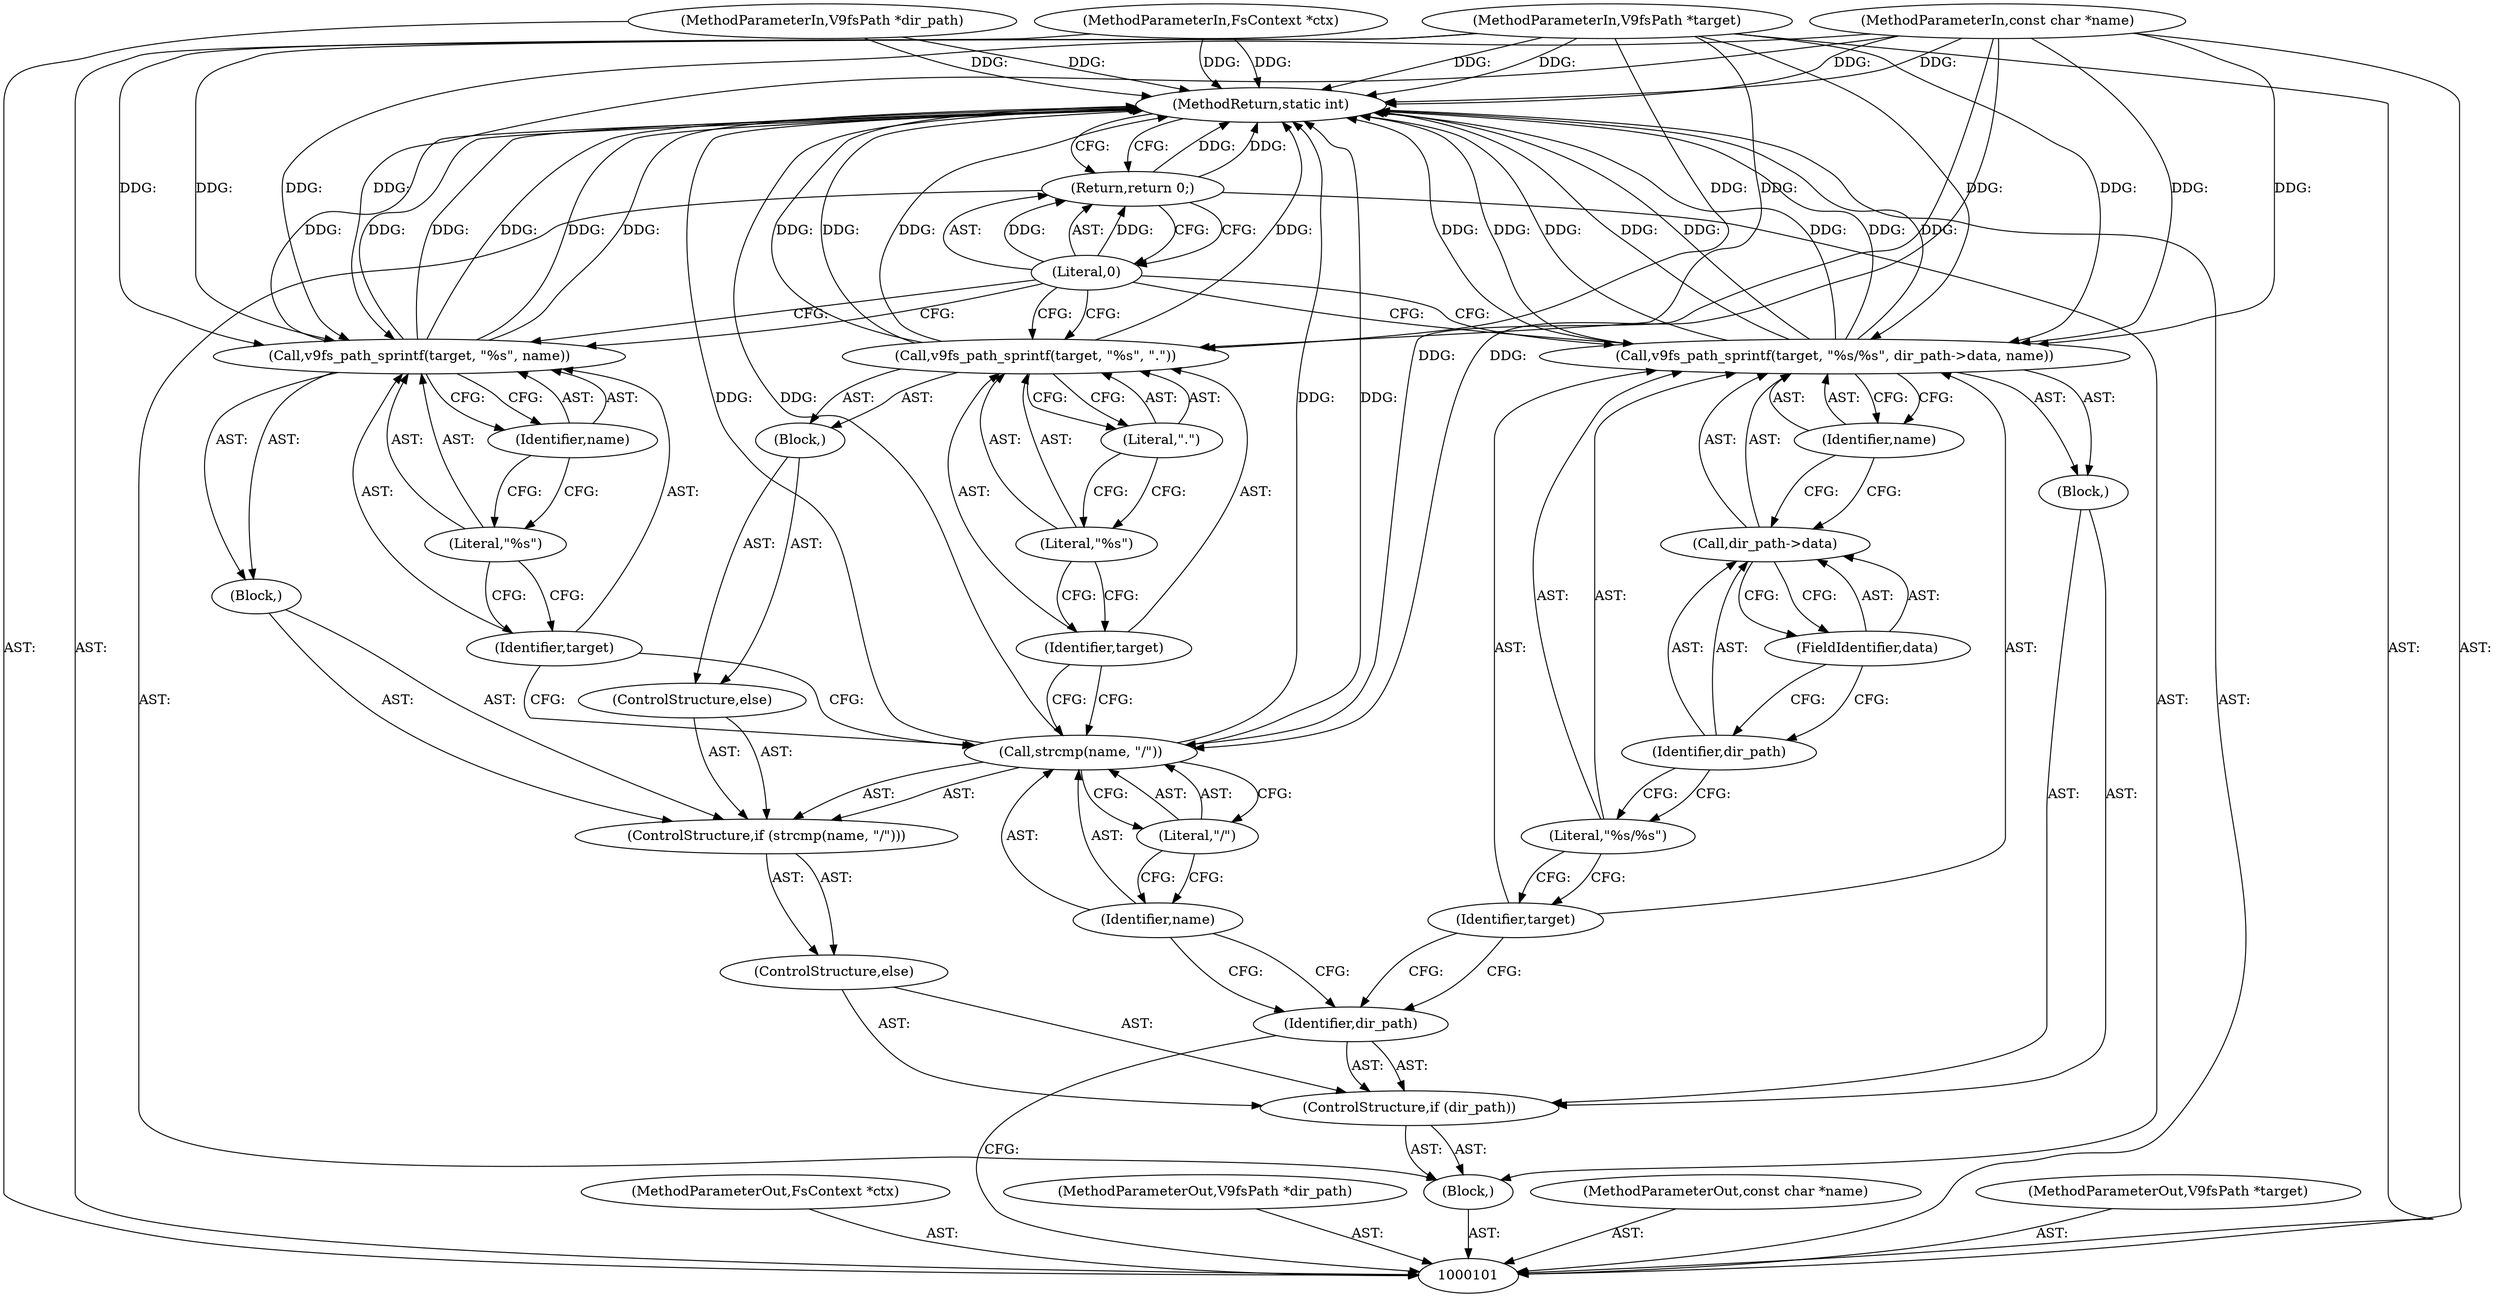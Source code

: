 digraph "0_qemu_9c6b899f7a46893ab3b671e341a2234e9c0c060e" {
"1000135" [label="(MethodReturn,static int)"];
"1000102" [label="(MethodParameterIn,FsContext *ctx)"];
"1000160" [label="(MethodParameterOut,FsContext *ctx)"];
"1000103" [label="(MethodParameterIn,V9fsPath *dir_path)"];
"1000161" [label="(MethodParameterOut,V9fsPath *dir_path)"];
"1000130" [label="(Identifier,target)"];
"1000131" [label="(Literal,\"%s\")"];
"1000132" [label="(Literal,\".\")"];
"1000129" [label="(Call,v9fs_path_sprintf(target, \"%s\", \".\"))"];
"1000134" [label="(Literal,0)"];
"1000133" [label="(Return,return 0;)"];
"1000104" [label="(MethodParameterIn,const char *name)"];
"1000162" [label="(MethodParameterOut,const char *name)"];
"1000105" [label="(MethodParameterIn,V9fsPath *target)"];
"1000163" [label="(MethodParameterOut,V9fsPath *target)"];
"1000106" [label="(Block,)"];
"1000109" [label="(Block,)"];
"1000107" [label="(ControlStructure,if (dir_path))"];
"1000108" [label="(Identifier,dir_path)"];
"1000111" [label="(Identifier,target)"];
"1000112" [label="(Literal,\"%s/%s\")"];
"1000113" [label="(Call,dir_path->data)"];
"1000114" [label="(Identifier,dir_path)"];
"1000115" [label="(FieldIdentifier,data)"];
"1000116" [label="(Identifier,name)"];
"1000110" [label="(Call,v9fs_path_sprintf(target, \"%s/%s\", dir_path->data, name))"];
"1000118" [label="(ControlStructure,if (strcmp(name, \"/\")))"];
"1000119" [label="(Call,strcmp(name, \"/\"))"];
"1000120" [label="(Identifier,name)"];
"1000121" [label="(Literal,\"/\")"];
"1000122" [label="(Block,)"];
"1000117" [label="(ControlStructure,else)"];
"1000124" [label="(Identifier,target)"];
"1000125" [label="(Literal,\"%s\")"];
"1000126" [label="(Identifier,name)"];
"1000123" [label="(Call,v9fs_path_sprintf(target, \"%s\", name))"];
"1000128" [label="(Block,)"];
"1000127" [label="(ControlStructure,else)"];
"1000135" -> "1000101"  [label="AST: "];
"1000135" -> "1000133"  [label="CFG: "];
"1000104" -> "1000135"  [label="DDG: "];
"1000105" -> "1000135"  [label="DDG: "];
"1000123" -> "1000135"  [label="DDG: "];
"1000123" -> "1000135"  [label="DDG: "];
"1000123" -> "1000135"  [label="DDG: "];
"1000102" -> "1000135"  [label="DDG: "];
"1000119" -> "1000135"  [label="DDG: "];
"1000119" -> "1000135"  [label="DDG: "];
"1000129" -> "1000135"  [label="DDG: "];
"1000129" -> "1000135"  [label="DDG: "];
"1000103" -> "1000135"  [label="DDG: "];
"1000110" -> "1000135"  [label="DDG: "];
"1000110" -> "1000135"  [label="DDG: "];
"1000110" -> "1000135"  [label="DDG: "];
"1000110" -> "1000135"  [label="DDG: "];
"1000133" -> "1000135"  [label="DDG: "];
"1000102" -> "1000101"  [label="AST: "];
"1000102" -> "1000135"  [label="DDG: "];
"1000160" -> "1000101"  [label="AST: "];
"1000103" -> "1000101"  [label="AST: "];
"1000103" -> "1000135"  [label="DDG: "];
"1000161" -> "1000101"  [label="AST: "];
"1000130" -> "1000129"  [label="AST: "];
"1000130" -> "1000119"  [label="CFG: "];
"1000131" -> "1000130"  [label="CFG: "];
"1000131" -> "1000129"  [label="AST: "];
"1000131" -> "1000130"  [label="CFG: "];
"1000132" -> "1000131"  [label="CFG: "];
"1000132" -> "1000129"  [label="AST: "];
"1000132" -> "1000131"  [label="CFG: "];
"1000129" -> "1000132"  [label="CFG: "];
"1000129" -> "1000128"  [label="AST: "];
"1000129" -> "1000132"  [label="CFG: "];
"1000130" -> "1000129"  [label="AST: "];
"1000131" -> "1000129"  [label="AST: "];
"1000132" -> "1000129"  [label="AST: "];
"1000134" -> "1000129"  [label="CFG: "];
"1000129" -> "1000135"  [label="DDG: "];
"1000129" -> "1000135"  [label="DDG: "];
"1000105" -> "1000129"  [label="DDG: "];
"1000134" -> "1000133"  [label="AST: "];
"1000134" -> "1000110"  [label="CFG: "];
"1000134" -> "1000123"  [label="CFG: "];
"1000134" -> "1000129"  [label="CFG: "];
"1000133" -> "1000134"  [label="CFG: "];
"1000134" -> "1000133"  [label="DDG: "];
"1000133" -> "1000106"  [label="AST: "];
"1000133" -> "1000134"  [label="CFG: "];
"1000134" -> "1000133"  [label="AST: "];
"1000135" -> "1000133"  [label="CFG: "];
"1000133" -> "1000135"  [label="DDG: "];
"1000134" -> "1000133"  [label="DDG: "];
"1000104" -> "1000101"  [label="AST: "];
"1000104" -> "1000135"  [label="DDG: "];
"1000104" -> "1000110"  [label="DDG: "];
"1000104" -> "1000119"  [label="DDG: "];
"1000104" -> "1000123"  [label="DDG: "];
"1000162" -> "1000101"  [label="AST: "];
"1000105" -> "1000101"  [label="AST: "];
"1000105" -> "1000135"  [label="DDG: "];
"1000105" -> "1000110"  [label="DDG: "];
"1000105" -> "1000123"  [label="DDG: "];
"1000105" -> "1000129"  [label="DDG: "];
"1000163" -> "1000101"  [label="AST: "];
"1000106" -> "1000101"  [label="AST: "];
"1000107" -> "1000106"  [label="AST: "];
"1000133" -> "1000106"  [label="AST: "];
"1000109" -> "1000107"  [label="AST: "];
"1000110" -> "1000109"  [label="AST: "];
"1000107" -> "1000106"  [label="AST: "];
"1000108" -> "1000107"  [label="AST: "];
"1000109" -> "1000107"  [label="AST: "];
"1000117" -> "1000107"  [label="AST: "];
"1000108" -> "1000107"  [label="AST: "];
"1000108" -> "1000101"  [label="CFG: "];
"1000111" -> "1000108"  [label="CFG: "];
"1000120" -> "1000108"  [label="CFG: "];
"1000111" -> "1000110"  [label="AST: "];
"1000111" -> "1000108"  [label="CFG: "];
"1000112" -> "1000111"  [label="CFG: "];
"1000112" -> "1000110"  [label="AST: "];
"1000112" -> "1000111"  [label="CFG: "];
"1000114" -> "1000112"  [label="CFG: "];
"1000113" -> "1000110"  [label="AST: "];
"1000113" -> "1000115"  [label="CFG: "];
"1000114" -> "1000113"  [label="AST: "];
"1000115" -> "1000113"  [label="AST: "];
"1000116" -> "1000113"  [label="CFG: "];
"1000114" -> "1000113"  [label="AST: "];
"1000114" -> "1000112"  [label="CFG: "];
"1000115" -> "1000114"  [label="CFG: "];
"1000115" -> "1000113"  [label="AST: "];
"1000115" -> "1000114"  [label="CFG: "];
"1000113" -> "1000115"  [label="CFG: "];
"1000116" -> "1000110"  [label="AST: "];
"1000116" -> "1000113"  [label="CFG: "];
"1000110" -> "1000116"  [label="CFG: "];
"1000110" -> "1000109"  [label="AST: "];
"1000110" -> "1000116"  [label="CFG: "];
"1000111" -> "1000110"  [label="AST: "];
"1000112" -> "1000110"  [label="AST: "];
"1000113" -> "1000110"  [label="AST: "];
"1000116" -> "1000110"  [label="AST: "];
"1000134" -> "1000110"  [label="CFG: "];
"1000110" -> "1000135"  [label="DDG: "];
"1000110" -> "1000135"  [label="DDG: "];
"1000110" -> "1000135"  [label="DDG: "];
"1000110" -> "1000135"  [label="DDG: "];
"1000105" -> "1000110"  [label="DDG: "];
"1000104" -> "1000110"  [label="DDG: "];
"1000118" -> "1000117"  [label="AST: "];
"1000119" -> "1000118"  [label="AST: "];
"1000122" -> "1000118"  [label="AST: "];
"1000127" -> "1000118"  [label="AST: "];
"1000119" -> "1000118"  [label="AST: "];
"1000119" -> "1000121"  [label="CFG: "];
"1000120" -> "1000119"  [label="AST: "];
"1000121" -> "1000119"  [label="AST: "];
"1000124" -> "1000119"  [label="CFG: "];
"1000130" -> "1000119"  [label="CFG: "];
"1000119" -> "1000135"  [label="DDG: "];
"1000119" -> "1000135"  [label="DDG: "];
"1000104" -> "1000119"  [label="DDG: "];
"1000120" -> "1000119"  [label="AST: "];
"1000120" -> "1000108"  [label="CFG: "];
"1000121" -> "1000120"  [label="CFG: "];
"1000121" -> "1000119"  [label="AST: "];
"1000121" -> "1000120"  [label="CFG: "];
"1000119" -> "1000121"  [label="CFG: "];
"1000122" -> "1000118"  [label="AST: "];
"1000123" -> "1000122"  [label="AST: "];
"1000117" -> "1000107"  [label="AST: "];
"1000118" -> "1000117"  [label="AST: "];
"1000124" -> "1000123"  [label="AST: "];
"1000124" -> "1000119"  [label="CFG: "];
"1000125" -> "1000124"  [label="CFG: "];
"1000125" -> "1000123"  [label="AST: "];
"1000125" -> "1000124"  [label="CFG: "];
"1000126" -> "1000125"  [label="CFG: "];
"1000126" -> "1000123"  [label="AST: "];
"1000126" -> "1000125"  [label="CFG: "];
"1000123" -> "1000126"  [label="CFG: "];
"1000123" -> "1000122"  [label="AST: "];
"1000123" -> "1000126"  [label="CFG: "];
"1000124" -> "1000123"  [label="AST: "];
"1000125" -> "1000123"  [label="AST: "];
"1000126" -> "1000123"  [label="AST: "];
"1000134" -> "1000123"  [label="CFG: "];
"1000123" -> "1000135"  [label="DDG: "];
"1000123" -> "1000135"  [label="DDG: "];
"1000123" -> "1000135"  [label="DDG: "];
"1000105" -> "1000123"  [label="DDG: "];
"1000104" -> "1000123"  [label="DDG: "];
"1000128" -> "1000127"  [label="AST: "];
"1000129" -> "1000128"  [label="AST: "];
"1000127" -> "1000118"  [label="AST: "];
"1000128" -> "1000127"  [label="AST: "];
}
